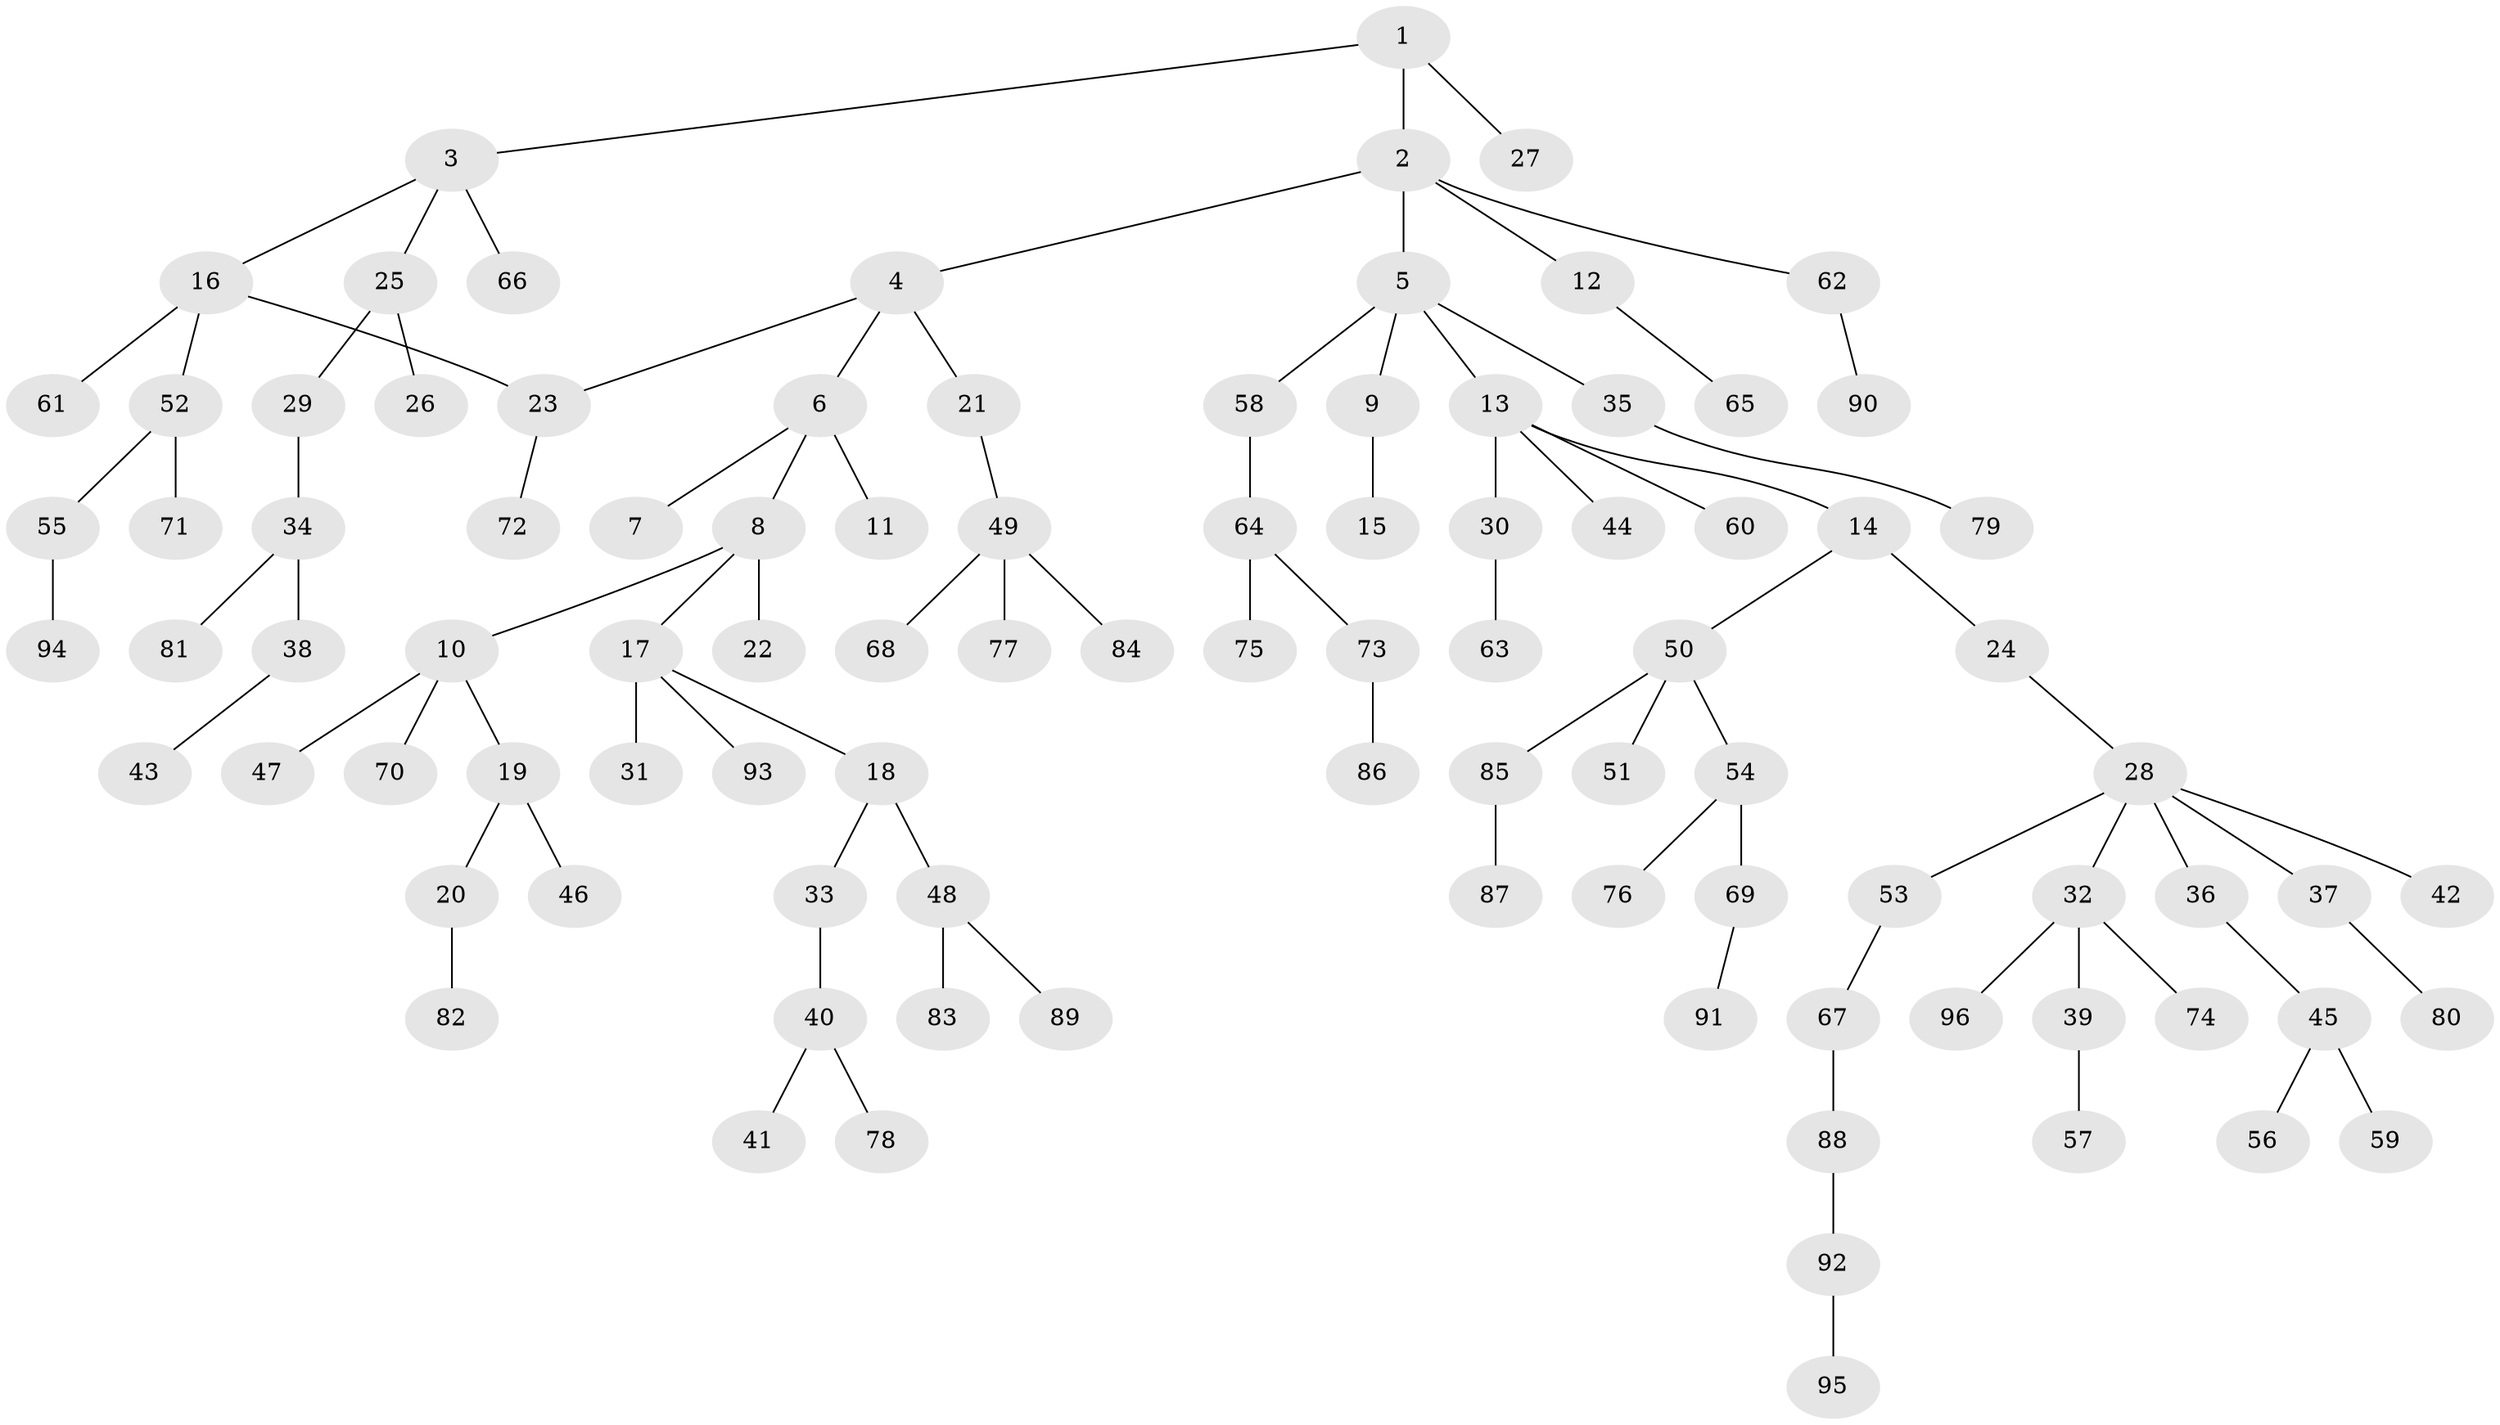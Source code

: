 // Generated by graph-tools (version 1.1) at 2025/13/03/09/25 04:13:15]
// undirected, 96 vertices, 96 edges
graph export_dot {
graph [start="1"]
  node [color=gray90,style=filled];
  1;
  2;
  3;
  4;
  5;
  6;
  7;
  8;
  9;
  10;
  11;
  12;
  13;
  14;
  15;
  16;
  17;
  18;
  19;
  20;
  21;
  22;
  23;
  24;
  25;
  26;
  27;
  28;
  29;
  30;
  31;
  32;
  33;
  34;
  35;
  36;
  37;
  38;
  39;
  40;
  41;
  42;
  43;
  44;
  45;
  46;
  47;
  48;
  49;
  50;
  51;
  52;
  53;
  54;
  55;
  56;
  57;
  58;
  59;
  60;
  61;
  62;
  63;
  64;
  65;
  66;
  67;
  68;
  69;
  70;
  71;
  72;
  73;
  74;
  75;
  76;
  77;
  78;
  79;
  80;
  81;
  82;
  83;
  84;
  85;
  86;
  87;
  88;
  89;
  90;
  91;
  92;
  93;
  94;
  95;
  96;
  1 -- 2;
  1 -- 3;
  1 -- 27;
  2 -- 4;
  2 -- 5;
  2 -- 12;
  2 -- 62;
  3 -- 16;
  3 -- 25;
  3 -- 66;
  4 -- 6;
  4 -- 21;
  4 -- 23;
  5 -- 9;
  5 -- 13;
  5 -- 35;
  5 -- 58;
  6 -- 7;
  6 -- 8;
  6 -- 11;
  8 -- 10;
  8 -- 17;
  8 -- 22;
  9 -- 15;
  10 -- 19;
  10 -- 47;
  10 -- 70;
  12 -- 65;
  13 -- 14;
  13 -- 30;
  13 -- 44;
  13 -- 60;
  14 -- 24;
  14 -- 50;
  16 -- 23;
  16 -- 52;
  16 -- 61;
  17 -- 18;
  17 -- 31;
  17 -- 93;
  18 -- 33;
  18 -- 48;
  19 -- 20;
  19 -- 46;
  20 -- 82;
  21 -- 49;
  23 -- 72;
  24 -- 28;
  25 -- 26;
  25 -- 29;
  28 -- 32;
  28 -- 36;
  28 -- 37;
  28 -- 42;
  28 -- 53;
  29 -- 34;
  30 -- 63;
  32 -- 39;
  32 -- 74;
  32 -- 96;
  33 -- 40;
  34 -- 38;
  34 -- 81;
  35 -- 79;
  36 -- 45;
  37 -- 80;
  38 -- 43;
  39 -- 57;
  40 -- 41;
  40 -- 78;
  45 -- 56;
  45 -- 59;
  48 -- 83;
  48 -- 89;
  49 -- 68;
  49 -- 77;
  49 -- 84;
  50 -- 51;
  50 -- 54;
  50 -- 85;
  52 -- 55;
  52 -- 71;
  53 -- 67;
  54 -- 69;
  54 -- 76;
  55 -- 94;
  58 -- 64;
  62 -- 90;
  64 -- 73;
  64 -- 75;
  67 -- 88;
  69 -- 91;
  73 -- 86;
  85 -- 87;
  88 -- 92;
  92 -- 95;
}
